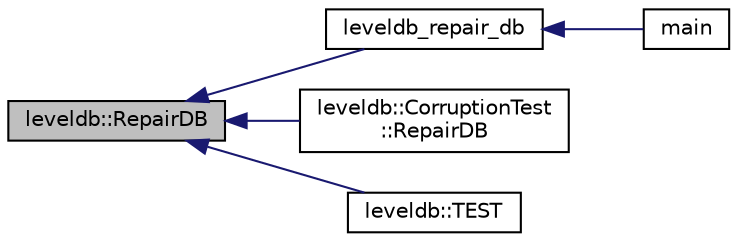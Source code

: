 digraph "leveldb::RepairDB"
{
  edge [fontname="Helvetica",fontsize="10",labelfontname="Helvetica",labelfontsize="10"];
  node [fontname="Helvetica",fontsize="10",shape=record];
  rankdir="LR";
  Node1 [label="leveldb::RepairDB",height=0.2,width=0.4,color="black", fillcolor="grey75", style="filled" fontcolor="black"];
  Node1 -> Node2 [dir="back",color="midnightblue",fontsize="10",style="solid",fontname="Helvetica"];
  Node2 [label="leveldb_repair_db",height=0.2,width=0.4,color="black", fillcolor="white", style="filled",URL="$c_8h.html#a255557af7bd3a589a75d38bbb674c21b"];
  Node2 -> Node3 [dir="back",color="midnightblue",fontsize="10",style="solid",fontname="Helvetica"];
  Node3 [label="main",height=0.2,width=0.4,color="black", fillcolor="white", style="filled",URL="$c__test_8c.html#a3c04138a5bfe5d72780bb7e82a18e627"];
  Node1 -> Node4 [dir="back",color="midnightblue",fontsize="10",style="solid",fontname="Helvetica"];
  Node4 [label="leveldb::CorruptionTest\l::RepairDB",height=0.2,width=0.4,color="black", fillcolor="white", style="filled",URL="$classleveldb_1_1_corruption_test.html#aff36b45496c39a006a14df201ef7d57b"];
  Node1 -> Node5 [dir="back",color="midnightblue",fontsize="10",style="solid",fontname="Helvetica"];
  Node5 [label="leveldb::TEST",height=0.2,width=0.4,color="black", fillcolor="white", style="filled",URL="$namespaceleveldb.html#a6214e0d0ebfaf716601f7a9571aa09ca"];
}
